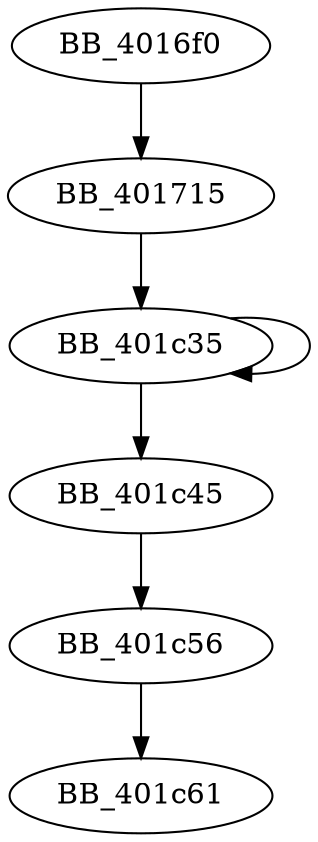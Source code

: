 DiGraph sub_4016F0{
BB_4016f0->BB_401715
BB_401715->BB_401c35
BB_401c35->BB_401c35
BB_401c35->BB_401c45
BB_401c45->BB_401c56
BB_401c56->BB_401c61
}

